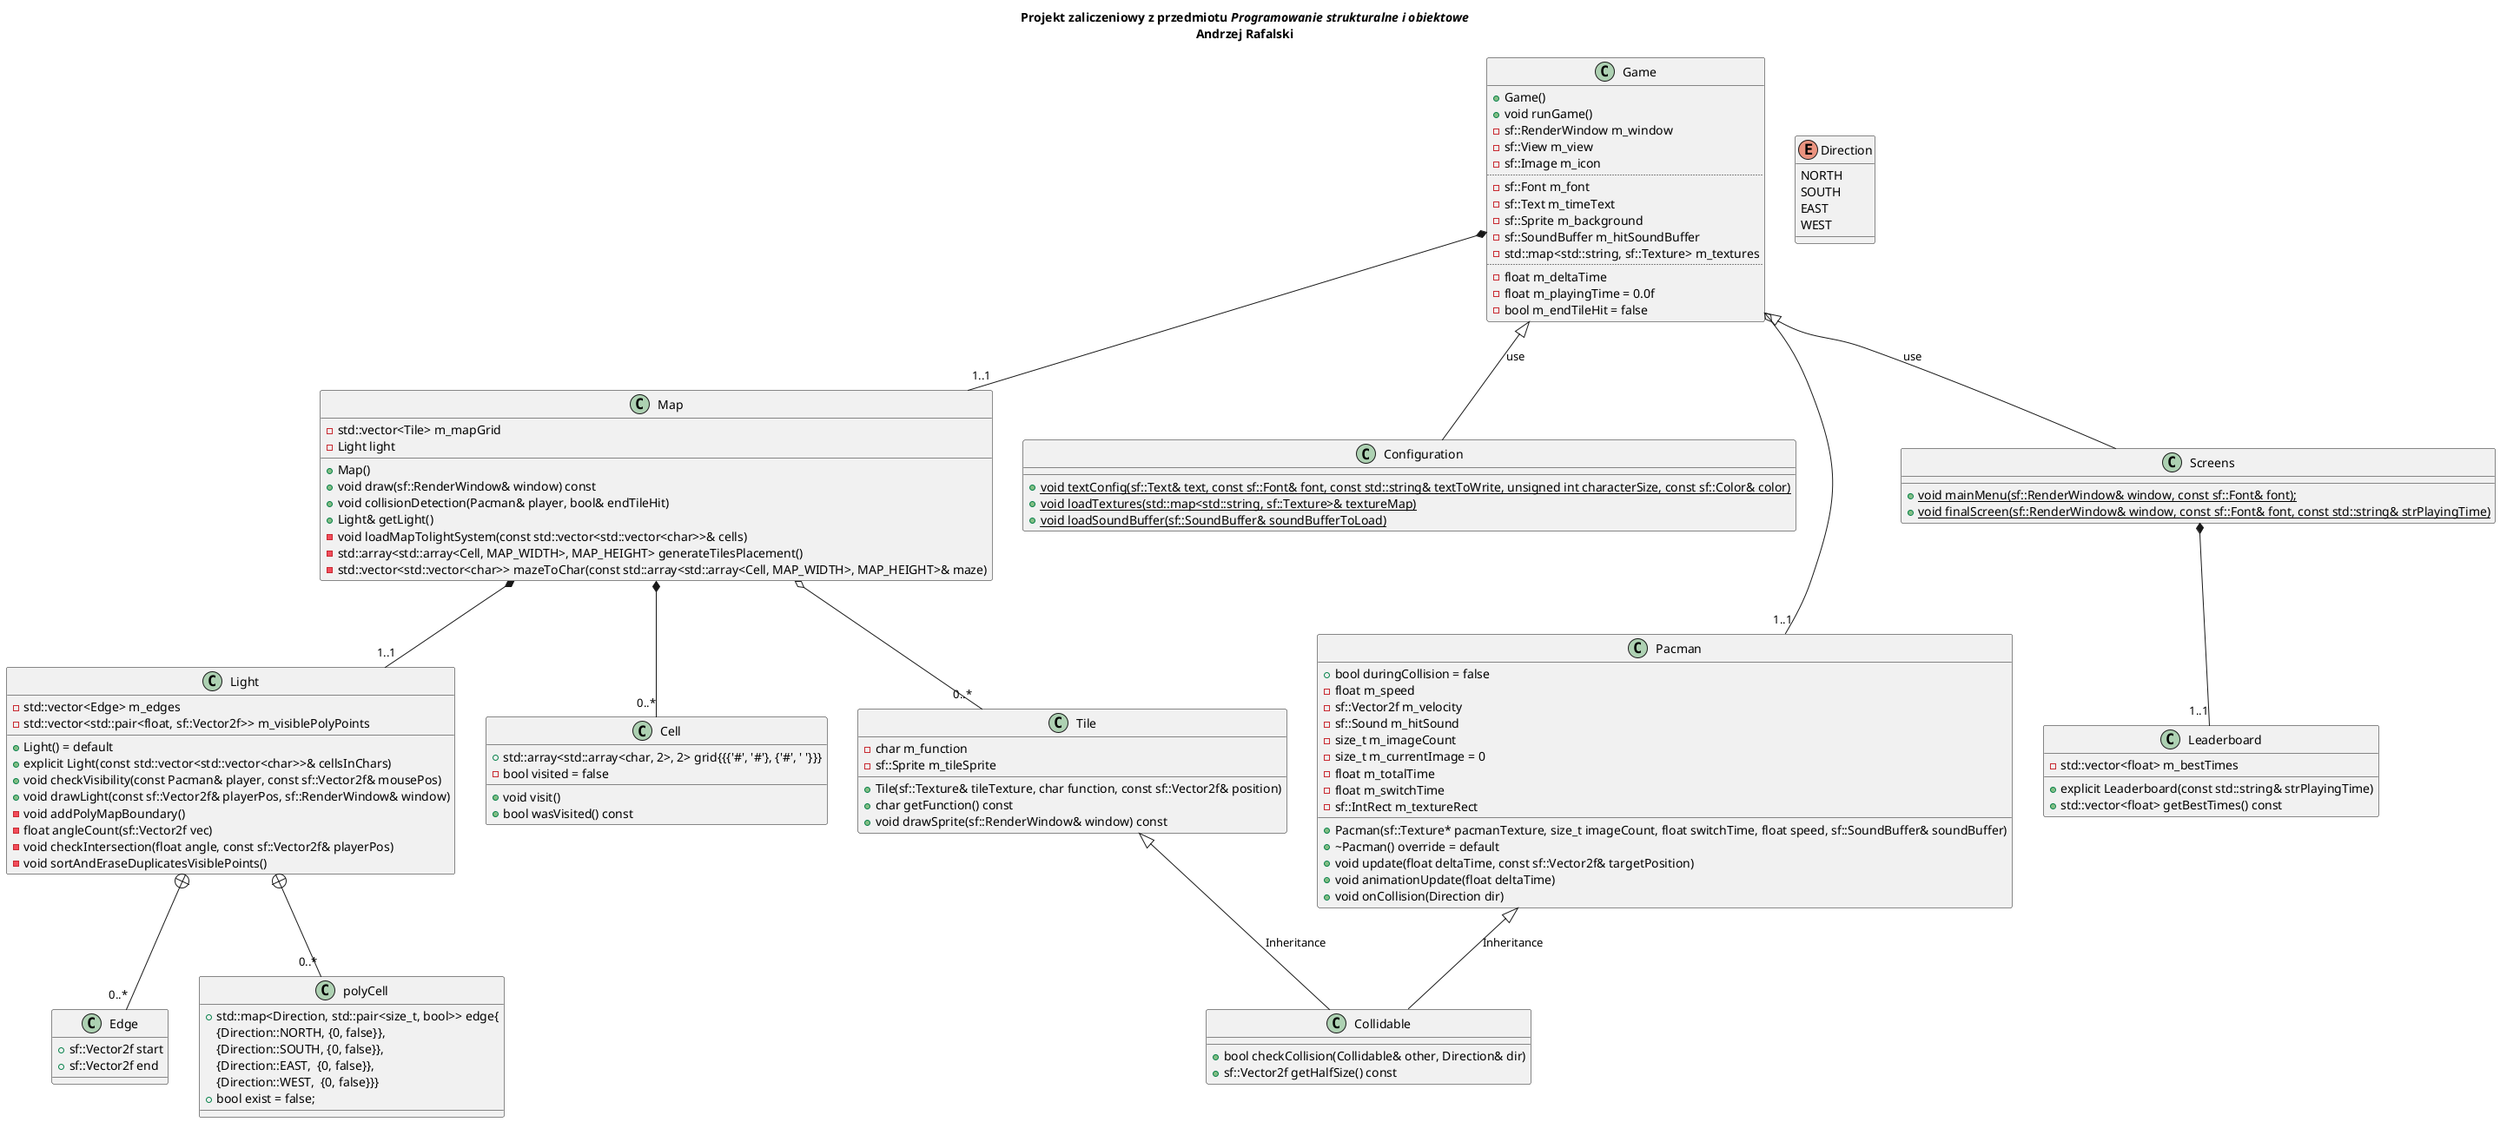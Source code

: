 @startuml Projekt PSiO

title
Projekt zaliczeniowy z przedmiotu <i>Programowanie strukturalne i obiektowe</i>
Andrzej Rafalski
end title

class Game {
    +Game()
    +void runGame()
    -sf::RenderWindow m_window
    -sf::View m_view
    -sf::Image m_icon
    ..
    -sf::Font m_font
    -sf::Text m_timeText
    -sf::Sprite m_background
    -sf::SoundBuffer m_hitSoundBuffer
    -std::map<std::string, sf::Texture> m_textures
    ..
    -float m_deltaTime
    -float m_playingTime = 0.0f
    -bool m_endTileHit = false
}

class Map {
    +Map()
    +void draw(sf::RenderWindow& window) const
    +void collisionDetection(Pacman& player, bool& endTileHit)
    +Light& getLight()
    -std::vector<Tile> m_mapGrid
    -Light light
    -void loadMapTolightSystem(const std::vector<std::vector<char>>& cells)
    -std::array<std::array<Cell, MAP_WIDTH>, MAP_HEIGHT> generateTilesPlacement()
    -std::vector<std::vector<char>> mazeToChar(const std::array<std::array<Cell, MAP_WIDTH>, MAP_HEIGHT>& maze)
}

class Light {
    +Light() = default
    +explicit Light(const std::vector<std::vector<char>>& cellsInChars)
    +void checkVisibility(const Pacman& player, const sf::Vector2f& mousePos)
    +void drawLight(const sf::Vector2f& playerPos, sf::RenderWindow& window)
    -std::vector<Edge> m_edges
    -std::vector<std::pair<float, sf::Vector2f>> m_visiblePolyPoints
    -void addPolyMapBoundary()
    -float angleCount(sf::Vector2f vec)
    -void checkIntersection(float angle, const sf::Vector2f& playerPos)
    -void sortAndEraseDuplicatesVisiblePoints()
}

class Edge {
    +sf::Vector2f start
    +sf::Vector2f end
}

class polyCell {
    +std::map<Direction, std::pair<size_t, bool>> edge{
        {Direction::NORTH, {0, false}},
        {Direction::SOUTH, {0, false}},
        {Direction::EAST,  {0, false}},
        {Direction::WEST,  {0, false}}}
    +bool exist = false;
}

class Cell {
    +std::array<std::array<char, 2>, 2> grid{{{'#', '#'}, {'#', ' '}}}
    +void visit()
    +bool wasVisited() const
    -bool visited = false
}

class Collidable {
    +bool checkCollision(Collidable& other, Direction& dir)
    +sf::Vector2f getHalfSize() const
}

class Configuration {
    +{static} void textConfig(sf::Text& text, const sf::Font& font, const std::string& textToWrite, unsigned int characterSize, const sf::Color& color)
    +{static} void loadTextures(std::map<std::string, sf::Texture>& textureMap)
    +{static} void loadSoundBuffer(sf::SoundBuffer& soundBufferToLoad)
}

class Leaderboard {
    +explicit Leaderboard(const std::string& strPlayingTime)
    +std::vector<float> getBestTimes() const
    -std::vector<float> m_bestTimes
}

class Pacman {
    +Pacman(sf::Texture* pacmanTexture, size_t imageCount, float switchTime, float speed, sf::SoundBuffer& soundBuffer)
    +~Pacman() override = default
    +void update(float deltaTime, const sf::Vector2f& targetPosition)
    +void animationUpdate(float deltaTime)
    +void onCollision(Direction dir)
    +bool duringCollision = false
    -float m_speed
    -sf::Vector2f m_velocity
    -sf::Sound m_hitSound
    -size_t m_imageCount
    -size_t m_currentImage = 0
    -float m_totalTime
    -float m_switchTime
    -sf::IntRect m_textureRect
}

class Screens {
    +{static} void mainMenu(sf::RenderWindow& window, const sf::Font& font);
    +{static} void finalScreen(sf::RenderWindow& window, const sf::Font& font, const std::string& strPlayingTime)
}

class Tile {
    +Tile(sf::Texture& tileTexture, char function, const sf::Vector2f& position)
    +char getFunction() const
    +void drawSprite(sf::RenderWindow& window) const
    -char m_function
    -sf::Sprite m_tileSprite
}

enum Direction{
    NORTH
    SOUTH
    EAST
    WEST
}

Game o---down "1..1" Pacman
Game *-- "1..1" Map
Game <|-- Configuration : use
Game <|-- Screens : use

Map *-- "1..1" Light
Map *-- "0..*" Cell
Map o-- "0..*" Tile

Light +-- "0..*" polyCell
Light +-- "0..*" Edge

Pacman <|-- Collidable : Inheritance
Tile <|--  Collidable : Inheritance

Screens *-- "1..1"Leaderboard
@enduml
